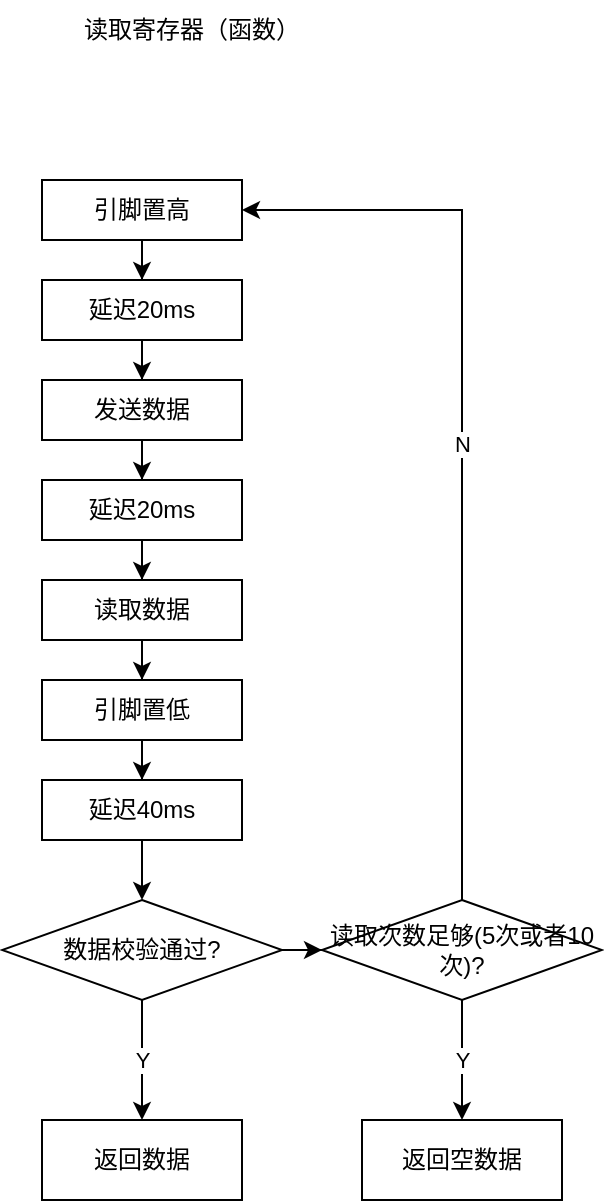 <mxfile version="20.4.0" type="github">
  <diagram id="8-V0pNnIsjqdrwvu2Nf6" name="第 1 页">
    <mxGraphModel dx="1422" dy="762" grid="1" gridSize="10" guides="1" tooltips="1" connect="1" arrows="1" fold="1" page="1" pageScale="1" pageWidth="827" pageHeight="1169" math="0" shadow="0">
      <root>
        <mxCell id="0" />
        <mxCell id="1" parent="0" />
        <mxCell id="WbbULaMiNVrda6XYHbfZ-3" value="" style="edgeStyle=orthogonalEdgeStyle;rounded=0;orthogonalLoop=1;jettySize=auto;html=1;" edge="1" parent="1" source="WbbULaMiNVrda6XYHbfZ-1" target="WbbULaMiNVrda6XYHbfZ-2">
          <mxGeometry relative="1" as="geometry" />
        </mxCell>
        <mxCell id="WbbULaMiNVrda6XYHbfZ-1" value="引脚置高" style="rounded=0;whiteSpace=wrap;html=1;" vertex="1" parent="1">
          <mxGeometry x="270" y="330" width="100" height="30" as="geometry" />
        </mxCell>
        <mxCell id="WbbULaMiNVrda6XYHbfZ-5" value="" style="edgeStyle=orthogonalEdgeStyle;rounded=0;orthogonalLoop=1;jettySize=auto;html=1;" edge="1" parent="1" source="WbbULaMiNVrda6XYHbfZ-2" target="WbbULaMiNVrda6XYHbfZ-4">
          <mxGeometry relative="1" as="geometry" />
        </mxCell>
        <mxCell id="WbbULaMiNVrda6XYHbfZ-2" value="延迟20ms" style="rounded=0;whiteSpace=wrap;html=1;" vertex="1" parent="1">
          <mxGeometry x="270" y="380" width="100" height="30" as="geometry" />
        </mxCell>
        <mxCell id="WbbULaMiNVrda6XYHbfZ-7" value="" style="edgeStyle=orthogonalEdgeStyle;rounded=0;orthogonalLoop=1;jettySize=auto;html=1;" edge="1" parent="1" source="WbbULaMiNVrda6XYHbfZ-4" target="WbbULaMiNVrda6XYHbfZ-6">
          <mxGeometry relative="1" as="geometry" />
        </mxCell>
        <mxCell id="WbbULaMiNVrda6XYHbfZ-4" value="发送数据" style="rounded=0;whiteSpace=wrap;html=1;" vertex="1" parent="1">
          <mxGeometry x="270" y="430" width="100" height="30" as="geometry" />
        </mxCell>
        <mxCell id="WbbULaMiNVrda6XYHbfZ-9" value="" style="edgeStyle=orthogonalEdgeStyle;rounded=0;orthogonalLoop=1;jettySize=auto;html=1;" edge="1" parent="1" source="WbbULaMiNVrda6XYHbfZ-6" target="WbbULaMiNVrda6XYHbfZ-8">
          <mxGeometry relative="1" as="geometry" />
        </mxCell>
        <mxCell id="WbbULaMiNVrda6XYHbfZ-6" value="延迟20ms" style="rounded=0;whiteSpace=wrap;html=1;" vertex="1" parent="1">
          <mxGeometry x="270" y="480" width="100" height="30" as="geometry" />
        </mxCell>
        <mxCell id="WbbULaMiNVrda6XYHbfZ-11" value="" style="edgeStyle=orthogonalEdgeStyle;rounded=0;orthogonalLoop=1;jettySize=auto;html=1;" edge="1" parent="1" source="WbbULaMiNVrda6XYHbfZ-8" target="WbbULaMiNVrda6XYHbfZ-10">
          <mxGeometry relative="1" as="geometry" />
        </mxCell>
        <mxCell id="WbbULaMiNVrda6XYHbfZ-8" value="读取数据" style="rounded=0;whiteSpace=wrap;html=1;" vertex="1" parent="1">
          <mxGeometry x="270" y="530" width="100" height="30" as="geometry" />
        </mxCell>
        <mxCell id="WbbULaMiNVrda6XYHbfZ-15" value="" style="edgeStyle=orthogonalEdgeStyle;rounded=0;orthogonalLoop=1;jettySize=auto;html=1;" edge="1" parent="1" source="WbbULaMiNVrda6XYHbfZ-10" target="WbbULaMiNVrda6XYHbfZ-14">
          <mxGeometry relative="1" as="geometry" />
        </mxCell>
        <mxCell id="WbbULaMiNVrda6XYHbfZ-10" value="引脚置低" style="rounded=0;whiteSpace=wrap;html=1;" vertex="1" parent="1">
          <mxGeometry x="270" y="580" width="100" height="30" as="geometry" />
        </mxCell>
        <mxCell id="WbbULaMiNVrda6XYHbfZ-17" value="" style="edgeStyle=orthogonalEdgeStyle;rounded=0;orthogonalLoop=1;jettySize=auto;html=1;" edge="1" parent="1" source="WbbULaMiNVrda6XYHbfZ-14" target="WbbULaMiNVrda6XYHbfZ-16">
          <mxGeometry relative="1" as="geometry" />
        </mxCell>
        <mxCell id="WbbULaMiNVrda6XYHbfZ-14" value="延迟40ms" style="rounded=0;whiteSpace=wrap;html=1;" vertex="1" parent="1">
          <mxGeometry x="270" y="630" width="100" height="30" as="geometry" />
        </mxCell>
        <mxCell id="WbbULaMiNVrda6XYHbfZ-20" value="Y" style="edgeStyle=orthogonalEdgeStyle;rounded=0;orthogonalLoop=1;jettySize=auto;html=1;" edge="1" parent="1" source="WbbULaMiNVrda6XYHbfZ-16" target="WbbULaMiNVrda6XYHbfZ-19">
          <mxGeometry relative="1" as="geometry" />
        </mxCell>
        <mxCell id="WbbULaMiNVrda6XYHbfZ-24" value="" style="edgeStyle=orthogonalEdgeStyle;rounded=0;orthogonalLoop=1;jettySize=auto;html=1;" edge="1" parent="1" source="WbbULaMiNVrda6XYHbfZ-16" target="WbbULaMiNVrda6XYHbfZ-23">
          <mxGeometry relative="1" as="geometry" />
        </mxCell>
        <mxCell id="WbbULaMiNVrda6XYHbfZ-16" value="数据校验通过?" style="rhombus;whiteSpace=wrap;html=1;rounded=0;" vertex="1" parent="1">
          <mxGeometry x="250" y="690" width="140" height="50" as="geometry" />
        </mxCell>
        <mxCell id="WbbULaMiNVrda6XYHbfZ-19" value="返回数据" style="whiteSpace=wrap;html=1;rounded=0;" vertex="1" parent="1">
          <mxGeometry x="270" y="800" width="100" height="40" as="geometry" />
        </mxCell>
        <mxCell id="WbbULaMiNVrda6XYHbfZ-25" value="N" style="edgeStyle=orthogonalEdgeStyle;rounded=0;orthogonalLoop=1;jettySize=auto;html=1;exitX=0.5;exitY=0;exitDx=0;exitDy=0;entryX=1;entryY=0.5;entryDx=0;entryDy=0;" edge="1" parent="1" source="WbbULaMiNVrda6XYHbfZ-23" target="WbbULaMiNVrda6XYHbfZ-1">
          <mxGeometry relative="1" as="geometry">
            <Array as="points">
              <mxPoint x="480" y="345" />
            </Array>
          </mxGeometry>
        </mxCell>
        <mxCell id="WbbULaMiNVrda6XYHbfZ-27" value="Y" style="edgeStyle=orthogonalEdgeStyle;rounded=0;orthogonalLoop=1;jettySize=auto;html=1;" edge="1" parent="1" source="WbbULaMiNVrda6XYHbfZ-23" target="WbbULaMiNVrda6XYHbfZ-26">
          <mxGeometry relative="1" as="geometry" />
        </mxCell>
        <mxCell id="WbbULaMiNVrda6XYHbfZ-23" value="读取次数足够(5次或者10次)?" style="rhombus;whiteSpace=wrap;html=1;rounded=0;" vertex="1" parent="1">
          <mxGeometry x="410" y="690" width="140" height="50" as="geometry" />
        </mxCell>
        <mxCell id="WbbULaMiNVrda6XYHbfZ-26" value="返回空数据" style="whiteSpace=wrap;html=1;rounded=0;" vertex="1" parent="1">
          <mxGeometry x="430" y="800" width="100" height="40" as="geometry" />
        </mxCell>
        <mxCell id="WbbULaMiNVrda6XYHbfZ-28" value="读取寄存器（函数）" style="text;html=1;strokeColor=none;fillColor=none;align=center;verticalAlign=middle;whiteSpace=wrap;rounded=0;" vertex="1" parent="1">
          <mxGeometry x="280" y="240" width="130" height="30" as="geometry" />
        </mxCell>
      </root>
    </mxGraphModel>
  </diagram>
</mxfile>

